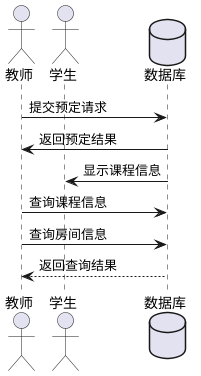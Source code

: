 @startuml
actor 教师
actor 学生
database 数据库

教师 -> 数据库 : 提交预定请求
数据库 -> 教师 : 返回预定结果

数据库 -> 学生 : 显示课程信息
教师 -> 数据库 : 查询课程信息
教师 -> 数据库 : 查询房间信息
数据库 --> 教师 : 返回查询结果

@enduml
